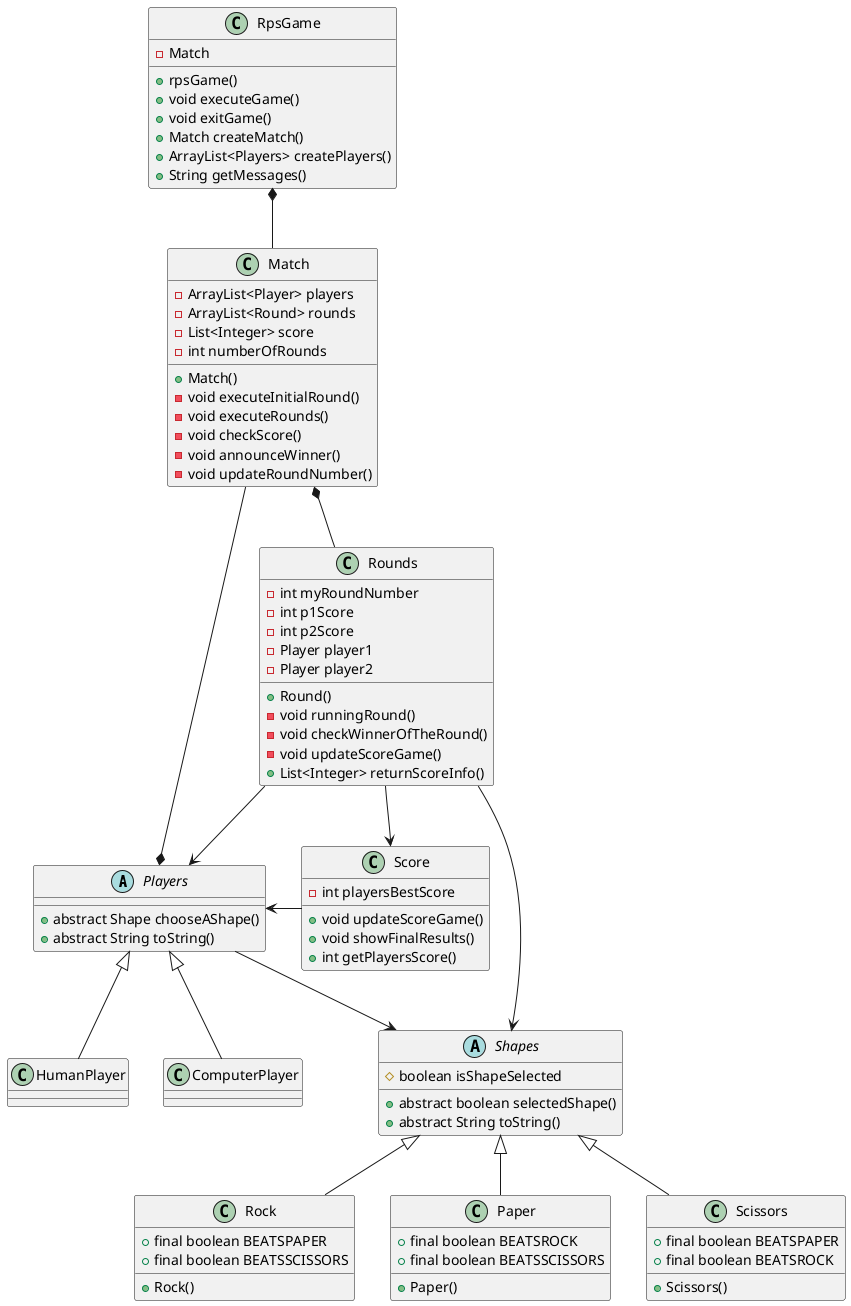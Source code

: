 @startuml ClassDiagram





abstract class Players{
    + abstract Shape chooseAShape()
    + abstract String toString()

    
}
class HumanPlayer{

}

class ComputerPlayer{}

class Score{
    - int playersBestScore

    + void updateScoreGame()
    + void showFinalResults()
    + int getPlayersScore()

}
class Rounds{
    - int myRoundNumber
    - int p1Score
    - int p2Score
    - Player player1
    - Player player2

    + Round()
    - void runningRound()
    - void checkWinnerOfTheRound()
    - void updateScoreGame()
    + List<Integer> returnScoreInfo()
}


class Match{
    - ArrayList<Player> players
    - ArrayList<Round> rounds
    - List<Integer> score
    - int numberOfRounds



    + Match()
    - void executeInitialRound()
    - void executeRounds()
    - void checkScore()
    - void announceWinner()
    - void updateRoundNumber()
}

abstract class Shapes{
    # boolean isShapeSelected

    + abstract boolean selectedShape()
    + abstract String toString()
}

class Rock{
    + final boolean BEATSPAPER
    + final boolean BEATSSCISSORS

    + Rock()
}
class Paper{
    + final boolean BEATSROCK
    + final boolean BEATSSCISSORS
    + Paper()
}
class Scissors{
    + final boolean BEATSPAPER
    + final boolean BEATSROCK
    + Scissors()
}

class RpsGame{            
    - Match

    + rpsGame()
    + void executeGame()
    + void exitGame()
    + Match createMatch()
    + ArrayList<Players> createPlayers()
    + String getMessages()
}


RpsGame *-- Match



Shapes <|-- Rock
Shapes <|-- Paper
Shapes <|-- Scissors


Players *-left- Match
Players <|-- HumanPlayer
Players <|-- ComputerPlayer
Players --> Shapes

Score -left-> Players
Rounds --> Score
Rounds --> Shapes
Rounds --> Players
Match *-- Rounds



@enduml